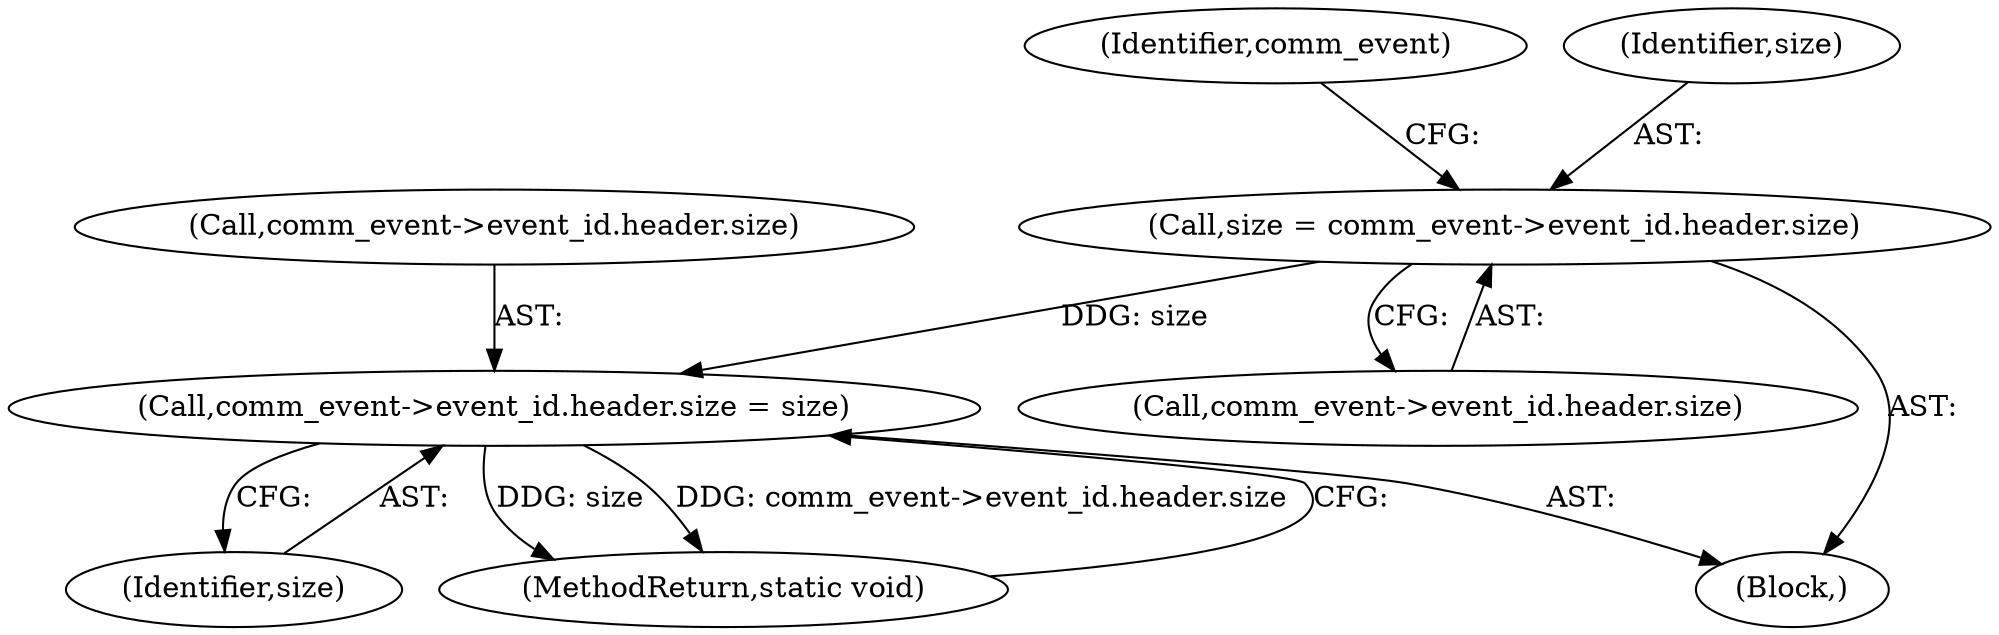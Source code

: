 digraph "0_linux_a8b0ca17b80e92faab46ee7179ba9e99ccb61233_57@pointer" {
"1000107" [label="(Call,size = comm_event->event_id.header.size)"];
"1000191" [label="(Call,comm_event->event_id.header.size = size)"];
"1000109" [label="(Call,comm_event->event_id.header.size)"];
"1000199" [label="(Identifier,size)"];
"1000191" [label="(Call,comm_event->event_id.header.size = size)"];
"1000192" [label="(Call,comm_event->event_id.header.size)"];
"1000200" [label="(MethodReturn,static void)"];
"1000121" [label="(Identifier,comm_event)"];
"1000108" [label="(Identifier,size)"];
"1000103" [label="(Block,)"];
"1000107" [label="(Call,size = comm_event->event_id.header.size)"];
"1000107" -> "1000103"  [label="AST: "];
"1000107" -> "1000109"  [label="CFG: "];
"1000108" -> "1000107"  [label="AST: "];
"1000109" -> "1000107"  [label="AST: "];
"1000121" -> "1000107"  [label="CFG: "];
"1000107" -> "1000191"  [label="DDG: size"];
"1000191" -> "1000103"  [label="AST: "];
"1000191" -> "1000199"  [label="CFG: "];
"1000192" -> "1000191"  [label="AST: "];
"1000199" -> "1000191"  [label="AST: "];
"1000200" -> "1000191"  [label="CFG: "];
"1000191" -> "1000200"  [label="DDG: size"];
"1000191" -> "1000200"  [label="DDG: comm_event->event_id.header.size"];
}
